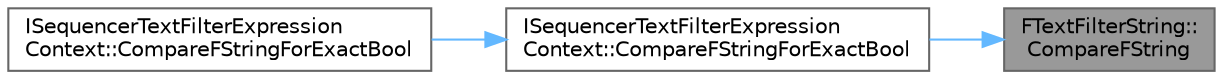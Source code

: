 digraph "FTextFilterString::CompareFString"
{
 // INTERACTIVE_SVG=YES
 // LATEX_PDF_SIZE
  bgcolor="transparent";
  edge [fontname=Helvetica,fontsize=10,labelfontname=Helvetica,labelfontsize=10];
  node [fontname=Helvetica,fontsize=10,shape=box,height=0.2,width=0.4];
  rankdir="RL";
  Node1 [id="Node000001",label="FTextFilterString::\lCompareFString",height=0.2,width=0.4,color="gray40", fillcolor="grey60", style="filled", fontcolor="black",tooltip="Compare this string against the other FString, using the text comparison mode provided."];
  Node1 -> Node2 [id="edge1_Node000001_Node000002",dir="back",color="steelblue1",style="solid",tooltip=" "];
  Node2 [id="Node000002",label="ISequencerTextFilterExpression\lContext::CompareFStringForExactBool",height=0.2,width=0.4,color="grey40", fillcolor="white", style="filled",URL="$d2/d4d/classISequencerTextFilterExpressionContext.html#adf9bb52d3da6515acb8e2610bfe0ca4d",tooltip=" "];
  Node2 -> Node3 [id="edge2_Node000002_Node000003",dir="back",color="steelblue1",style="solid",tooltip=" "];
  Node3 [id="Node000003",label="ISequencerTextFilterExpression\lContext::CompareFStringForExactBool",height=0.2,width=0.4,color="grey40", fillcolor="white", style="filled",URL="$d2/d4d/classISequencerTextFilterExpressionContext.html#a6371a31627bf12d9f4024d51de9f7c4a",tooltip=" "];
}
